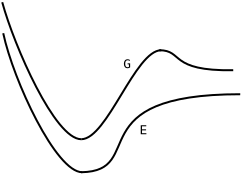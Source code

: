 <?xml version="1.0"?>
<dia:diagram xmlns:dia="http://www.lysator.liu.se/~alla/dia/">
  <dia:layer name="Background" visible="true">
    <dia:object type="Standard - BezierLine" version="0" id="O0">
      <dia:attribute name="obj_pos">
        <dia:point val="3.1,2"/>
      </dia:attribute>
      <dia:attribute name="obj_bb">
        <dia:rectangle val="2.982,1.883;7.116,9.016"/>
      </dia:attribute>
      <dia:attribute name="bez_points">
        <dia:point val="3.1,2"/>
        <dia:point val="3.6,4.35"/>
        <dia:point val="5.739,8.95"/>
        <dia:point val="7.05,8.95"/>
      </dia:attribute>
      <dia:attribute name="corner_types">
        <dia:enum val="0"/>
        <dia:enum val="0"/>
      </dia:attribute>
    </dia:object>
    <dia:object type="Standard - BezierLine" version="0" id="O1">
      <dia:attribute name="obj_pos">
        <dia:point val="7,8.95"/>
      </dia:attribute>
      <dia:attribute name="obj_bb">
        <dia:rectangle val="6.832,4.643;15.357,9.117"/>
      </dia:attribute>
      <dia:attribute name="bez_points">
        <dia:point val="7,8.95"/>
        <dia:point val="10.35,8.9"/>
        <dia:point val="6.8,5.05"/>
        <dia:point val="14.95,5.05"/>
      </dia:attribute>
      <dia:attribute name="corner_types">
        <dia:enum val="0"/>
        <dia:enum val="0"/>
      </dia:attribute>
    </dia:object>
    <dia:object type="Standard - BezierLine" version="0" id="O2">
      <dia:attribute name="obj_pos">
        <dia:point val="3.05,0.45"/>
      </dia:attribute>
      <dia:attribute name="obj_bb">
        <dia:rectangle val="2.94,0.34;7.066,7.366"/>
      </dia:attribute>
      <dia:attribute name="bez_points">
        <dia:point val="3.05,0.45"/>
        <dia:point val="3.65,2.65"/>
        <dia:point val="5.689,7.3"/>
        <dia:point val="7,7.3"/>
      </dia:attribute>
      <dia:attribute name="corner_types">
        <dia:enum val="0"/>
        <dia:enum val="0"/>
      </dia:attribute>
    </dia:object>
    <dia:object type="Standard - BezierLine" version="0" id="O3">
      <dia:attribute name="obj_pos">
        <dia:point val="7,7.3"/>
      </dia:attribute>
      <dia:attribute name="obj_bb">
        <dia:rectangle val="6.935,2.785;11.065,7.365"/>
      </dia:attribute>
      <dia:attribute name="bez_points">
        <dia:point val="7,7.3"/>
        <dia:point val="8.295,7.3"/>
        <dia:point val="9.705,2.85"/>
        <dia:point val="11,2.85"/>
      </dia:attribute>
      <dia:attribute name="corner_types">
        <dia:enum val="0"/>
        <dia:enum val="0"/>
      </dia:attribute>
    </dia:object>
    <dia:object type="Standard - BezierLine" version="0" id="O4">
      <dia:attribute name="obj_pos">
        <dia:point val="10.9,2.85"/>
      </dia:attribute>
      <dia:attribute name="obj_bb">
        <dia:rectangle val="10.839,2.789;14.762,4.013"/>
      </dia:attribute>
      <dia:attribute name="bez_points">
        <dia:point val="10.9,2.85"/>
        <dia:point val="12.128,2.85"/>
        <dia:point val="11.35,3.9"/>
        <dia:point val="14.6,3.85"/>
      </dia:attribute>
      <dia:attribute name="corner_types">
        <dia:enum val="0"/>
        <dia:enum val="0"/>
      </dia:attribute>
    </dia:object>
    <dia:object type="Standard - Text" version="0" id="O5">
      <dia:attribute name="obj_pos">
        <dia:point val="10.1,7.05"/>
      </dia:attribute>
      <dia:attribute name="obj_bb">
        <dia:rectangle val="9.598,6.355;10.602,7.155"/>
      </dia:attribute>
      <dia:attribute name="text">
        <dia:composite type="text">
          <dia:attribute name="string">
            <dia:string>#E#</dia:string>
          </dia:attribute>
          <dia:attribute name="font">
            <dia:font name="Courier"/>
          </dia:attribute>
          <dia:attribute name="height">
            <dia:real val="0.8"/>
          </dia:attribute>
          <dia:attribute name="pos">
            <dia:point val="10.1,7.05"/>
          </dia:attribute>
          <dia:attribute name="color">
            <dia:color val="#000000"/>
          </dia:attribute>
          <dia:attribute name="alignment">
            <dia:enum val="1"/>
          </dia:attribute>
        </dia:composite>
      </dia:attribute>
    </dia:object>
    <dia:object type="Standard - Text" version="0" id="O6">
      <dia:attribute name="obj_pos">
        <dia:point val="9.3,3.75"/>
      </dia:attribute>
      <dia:attribute name="obj_bb">
        <dia:rectangle val="8.798,3.055;9.802,3.855"/>
      </dia:attribute>
      <dia:attribute name="text">
        <dia:composite type="text">
          <dia:attribute name="string">
            <dia:string>#G#</dia:string>
          </dia:attribute>
          <dia:attribute name="font">
            <dia:font name="Courier"/>
          </dia:attribute>
          <dia:attribute name="height">
            <dia:real val="0.8"/>
          </dia:attribute>
          <dia:attribute name="pos">
            <dia:point val="9.3,3.75"/>
          </dia:attribute>
          <dia:attribute name="color">
            <dia:color val="#000000"/>
          </dia:attribute>
          <dia:attribute name="alignment">
            <dia:enum val="1"/>
          </dia:attribute>
        </dia:composite>
      </dia:attribute>
    </dia:object>
  </dia:layer>
</dia:diagram>
